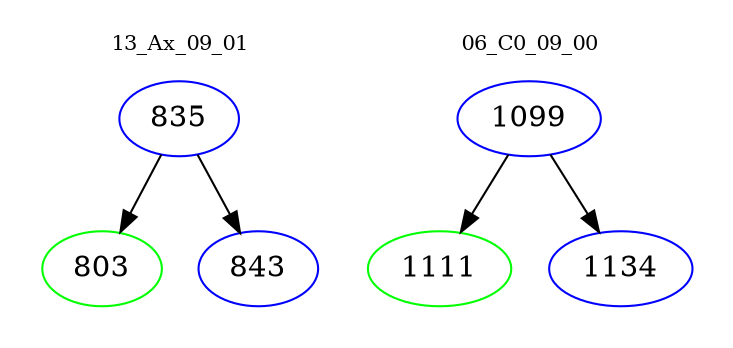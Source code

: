 digraph{
subgraph cluster_0 {
color = white
label = "13_Ax_09_01";
fontsize=10;
T0_835 [label="835", color="blue"]
T0_835 -> T0_803 [color="black"]
T0_803 [label="803", color="green"]
T0_835 -> T0_843 [color="black"]
T0_843 [label="843", color="blue"]
}
subgraph cluster_1 {
color = white
label = "06_C0_09_00";
fontsize=10;
T1_1099 [label="1099", color="blue"]
T1_1099 -> T1_1111 [color="black"]
T1_1111 [label="1111", color="green"]
T1_1099 -> T1_1134 [color="black"]
T1_1134 [label="1134", color="blue"]
}
}
